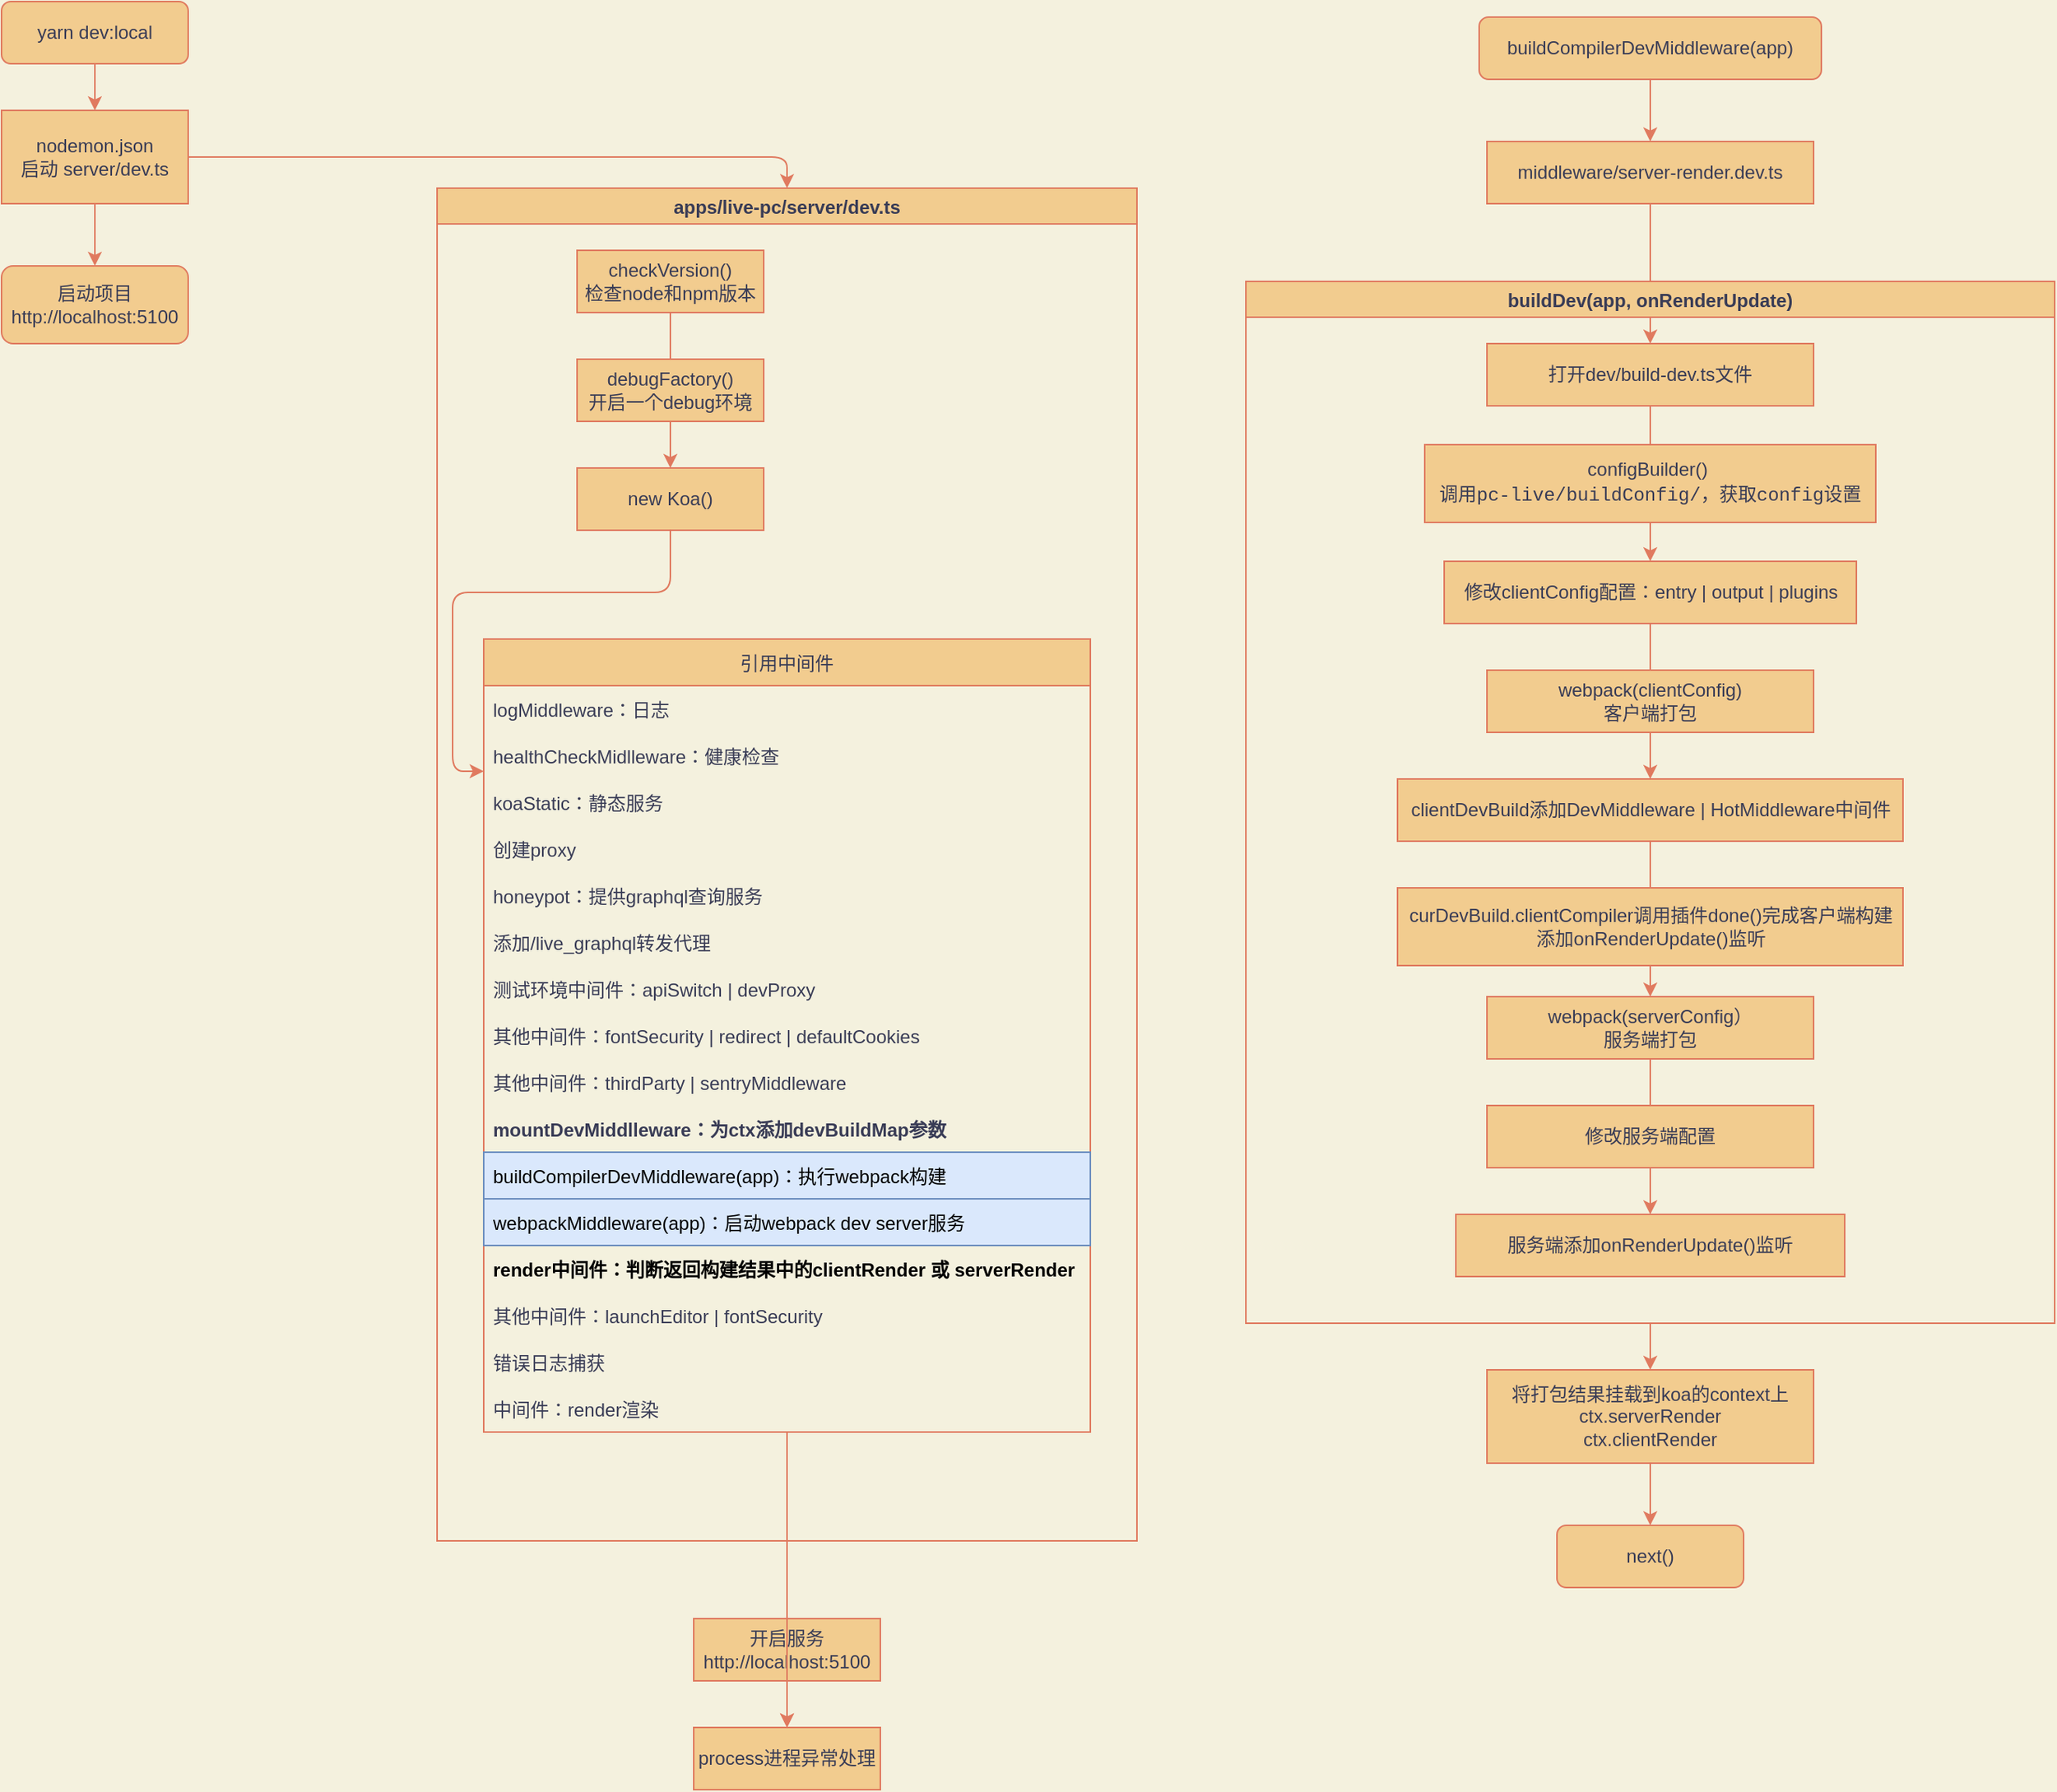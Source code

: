 <mxfile version="15.6.8" type="github" pages="2">
  <diagram id="C5RBs43oDa-KdzZeNtuy" name="Page-1">
    <mxGraphModel dx="1298" dy="834" grid="1" gridSize="10" guides="1" tooltips="1" connect="1" arrows="1" fold="1" page="1" pageScale="1" pageWidth="827" pageHeight="1169" background="#F4F1DE" math="0" shadow="0">
      <root>
        <mxCell id="WIyWlLk6GJQsqaUBKTNV-0" />
        <mxCell id="WIyWlLk6GJQsqaUBKTNV-1" parent="WIyWlLk6GJQsqaUBKTNV-0" />
        <mxCell id="UXwH12U0V8vb7j7wDYNW-2" value="" style="edgeStyle=orthogonalEdgeStyle;curved=0;rounded=1;sketch=0;orthogonalLoop=1;jettySize=auto;html=1;fontColor=#393C56;strokeColor=#E07A5F;fillColor=#F2CC8F;" parent="WIyWlLk6GJQsqaUBKTNV-1" source="UXwH12U0V8vb7j7wDYNW-0" target="UXwH12U0V8vb7j7wDYNW-1" edge="1">
          <mxGeometry relative="1" as="geometry" />
        </mxCell>
        <mxCell id="UXwH12U0V8vb7j7wDYNW-0" value="yarn dev:local" style="rounded=1;whiteSpace=wrap;html=1;fontSize=12;glass=0;strokeWidth=1;shadow=0;fillColor=#F2CC8F;strokeColor=#E07A5F;fontColor=#393C56;" parent="WIyWlLk6GJQsqaUBKTNV-1" vertex="1">
          <mxGeometry x="50" y="40" width="120" height="40" as="geometry" />
        </mxCell>
        <mxCell id="UXwH12U0V8vb7j7wDYNW-27" value="" style="edgeStyle=orthogonalEdgeStyle;curved=0;rounded=1;sketch=0;orthogonalLoop=1;jettySize=auto;html=1;fontColor=#393C56;strokeColor=#E07A5F;fillColor=#F2CC8F;" parent="WIyWlLk6GJQsqaUBKTNV-1" source="UXwH12U0V8vb7j7wDYNW-1" target="UXwH12U0V8vb7j7wDYNW-24" edge="1">
          <mxGeometry relative="1" as="geometry" />
        </mxCell>
        <mxCell id="UXwH12U0V8vb7j7wDYNW-32" style="edgeStyle=orthogonalEdgeStyle;curved=0;rounded=1;sketch=0;orthogonalLoop=1;jettySize=auto;html=1;exitX=1;exitY=0.5;exitDx=0;exitDy=0;entryX=0.5;entryY=0;entryDx=0;entryDy=0;fontColor=#393C56;strokeColor=#E07A5F;fillColor=#F2CC8F;" parent="WIyWlLk6GJQsqaUBKTNV-1" source="UXwH12U0V8vb7j7wDYNW-1" target="UXwH12U0V8vb7j7wDYNW-4" edge="1">
          <mxGeometry relative="1" as="geometry" />
        </mxCell>
        <mxCell id="UXwH12U0V8vb7j7wDYNW-1" value="nodemon.json&lt;br&gt;启动 server/dev.ts" style="rounded=0;whiteSpace=wrap;html=1;sketch=0;fontColor=#393C56;strokeColor=#E07A5F;fillColor=#F2CC8F;" parent="WIyWlLk6GJQsqaUBKTNV-1" vertex="1">
          <mxGeometry x="50" y="110" width="120" height="60" as="geometry" />
        </mxCell>
        <mxCell id="UXwH12U0V8vb7j7wDYNW-4" value="apps/live-pc/server/dev.ts" style="swimlane;rounded=0;sketch=0;fontColor=#393C56;strokeColor=#E07A5F;fillColor=#F2CC8F;startSize=23;" parent="WIyWlLk6GJQsqaUBKTNV-1" vertex="1">
          <mxGeometry x="330" y="160" width="450" height="870" as="geometry" />
        </mxCell>
        <mxCell id="UXwH12U0V8vb7j7wDYNW-28" value="" style="edgeStyle=orthogonalEdgeStyle;curved=0;rounded=1;sketch=0;orthogonalLoop=1;jettySize=auto;html=1;fontColor=#393C56;strokeColor=#E07A5F;fillColor=#F2CC8F;" parent="UXwH12U0V8vb7j7wDYNW-4" source="UXwH12U0V8vb7j7wDYNW-6" target="UXwH12U0V8vb7j7wDYNW-23" edge="1">
          <mxGeometry relative="1" as="geometry" />
        </mxCell>
        <mxCell id="UXwH12U0V8vb7j7wDYNW-6" value="checkVersion()&lt;br&gt;检查node和npm版本" style="rounded=0;whiteSpace=wrap;html=1;sketch=0;fontColor=#393C56;strokeColor=#E07A5F;fillColor=#F2CC8F;" parent="UXwH12U0V8vb7j7wDYNW-4" vertex="1">
          <mxGeometry x="90" y="40" width="120" height="40" as="geometry" />
        </mxCell>
        <mxCell id="UXwH12U0V8vb7j7wDYNW-7" value="debugFactory()&lt;br&gt;开启一个debug环境" style="rounded=0;whiteSpace=wrap;html=1;sketch=0;fontColor=#393C56;strokeColor=#E07A5F;fillColor=#F2CC8F;" parent="UXwH12U0V8vb7j7wDYNW-4" vertex="1">
          <mxGeometry x="90" y="110" width="120" height="40" as="geometry" />
        </mxCell>
        <mxCell id="UXwH12U0V8vb7j7wDYNW-8" value="引用中间件" style="swimlane;fontStyle=0;childLayout=stackLayout;horizontal=1;startSize=30;horizontalStack=0;resizeParent=1;resizeParentMax=0;resizeLast=0;collapsible=1;marginBottom=0;rounded=0;sketch=0;fontColor=#393C56;strokeColor=#E07A5F;fillColor=#F2CC8F;" parent="UXwH12U0V8vb7j7wDYNW-4" vertex="1">
          <mxGeometry x="30" y="290" width="390" height="510" as="geometry">
            <mxRectangle x="30" y="300" width="90" height="30" as="alternateBounds" />
          </mxGeometry>
        </mxCell>
        <mxCell id="UXwH12U0V8vb7j7wDYNW-9" value="logMiddleware：日志" style="text;strokeColor=none;fillColor=none;align=left;verticalAlign=middle;spacingLeft=4;spacingRight=4;overflow=hidden;points=[[0,0.5],[1,0.5]];portConstraint=eastwest;rotatable=0;rounded=0;sketch=0;fontColor=#393C56;" parent="UXwH12U0V8vb7j7wDYNW-8" vertex="1">
          <mxGeometry y="30" width="390" height="30" as="geometry" />
        </mxCell>
        <mxCell id="UXwH12U0V8vb7j7wDYNW-10" value="healthCheckMidlleware：健康检查" style="text;strokeColor=none;fillColor=none;align=left;verticalAlign=middle;spacingLeft=4;spacingRight=4;overflow=hidden;points=[[0,0.5],[1,0.5]];portConstraint=eastwest;rotatable=0;rounded=0;sketch=0;fontColor=#393C56;" parent="UXwH12U0V8vb7j7wDYNW-8" vertex="1">
          <mxGeometry y="60" width="390" height="30" as="geometry" />
        </mxCell>
        <mxCell id="UXwH12U0V8vb7j7wDYNW-11" value="koaStatic：静态服务" style="text;strokeColor=none;fillColor=none;align=left;verticalAlign=middle;spacingLeft=4;spacingRight=4;overflow=hidden;points=[[0,0.5],[1,0.5]];portConstraint=eastwest;rotatable=0;rounded=0;sketch=0;fontColor=#393C56;" parent="UXwH12U0V8vb7j7wDYNW-8" vertex="1">
          <mxGeometry y="90" width="390" height="30" as="geometry" />
        </mxCell>
        <mxCell id="UXwH12U0V8vb7j7wDYNW-22" value="创建proxy" style="text;strokeColor=none;fillColor=none;align=left;verticalAlign=middle;spacingLeft=4;spacingRight=4;overflow=hidden;points=[[0,0.5],[1,0.5]];portConstraint=eastwest;rotatable=0;rounded=0;sketch=0;fontColor=#393C56;" parent="UXwH12U0V8vb7j7wDYNW-8" vertex="1">
          <mxGeometry y="120" width="390" height="30" as="geometry" />
        </mxCell>
        <mxCell id="UXwH12U0V8vb7j7wDYNW-21" value="honeypot：提供graphql查询服务" style="text;strokeColor=none;fillColor=none;align=left;verticalAlign=middle;spacingLeft=4;spacingRight=4;overflow=hidden;points=[[0,0.5],[1,0.5]];portConstraint=eastwest;rotatable=0;rounded=0;sketch=0;fontColor=#393C56;" parent="UXwH12U0V8vb7j7wDYNW-8" vertex="1">
          <mxGeometry y="150" width="390" height="30" as="geometry" />
        </mxCell>
        <mxCell id="UXwH12U0V8vb7j7wDYNW-20" value="添加/live_graphql转发代理" style="text;strokeColor=none;fillColor=none;align=left;verticalAlign=middle;spacingLeft=4;spacingRight=4;overflow=hidden;points=[[0,0.5],[1,0.5]];portConstraint=eastwest;rotatable=0;rounded=0;sketch=0;fontColor=#393C56;" parent="UXwH12U0V8vb7j7wDYNW-8" vertex="1">
          <mxGeometry y="180" width="390" height="30" as="geometry" />
        </mxCell>
        <mxCell id="UXwH12U0V8vb7j7wDYNW-19" value="测试环境中间件：apiSwitch | devProxy" style="text;strokeColor=none;fillColor=none;align=left;verticalAlign=middle;spacingLeft=4;spacingRight=4;overflow=hidden;points=[[0,0.5],[1,0.5]];portConstraint=eastwest;rotatable=0;rounded=0;sketch=0;fontColor=#393C56;" parent="UXwH12U0V8vb7j7wDYNW-8" vertex="1">
          <mxGeometry y="210" width="390" height="30" as="geometry" />
        </mxCell>
        <mxCell id="UXwH12U0V8vb7j7wDYNW-18" value="其他中间件：fontSecurity | redirect | defaultCookies" style="text;strokeColor=none;fillColor=none;align=left;verticalAlign=middle;spacingLeft=4;spacingRight=4;overflow=hidden;points=[[0,0.5],[1,0.5]];portConstraint=eastwest;rotatable=0;rounded=0;sketch=0;fontColor=#393C56;" parent="UXwH12U0V8vb7j7wDYNW-8" vertex="1">
          <mxGeometry y="240" width="390" height="30" as="geometry" />
        </mxCell>
        <mxCell id="zSpuA0mYiwOrzfMlxcmh-1" value="其他中间件：thirdParty | sentryMiddleware" style="text;strokeColor=none;fillColor=none;align=left;verticalAlign=middle;spacingLeft=4;spacingRight=4;overflow=hidden;points=[[0,0.5],[1,0.5]];portConstraint=eastwest;rotatable=0;rounded=0;sketch=0;fontColor=#393C56;" vertex="1" parent="UXwH12U0V8vb7j7wDYNW-8">
          <mxGeometry y="270" width="390" height="30" as="geometry" />
        </mxCell>
        <mxCell id="zSpuA0mYiwOrzfMlxcmh-2" value="mountDevMiddlleware：为ctx添加devBuildMap参数" style="text;strokeColor=none;fillColor=none;align=left;verticalAlign=middle;spacingLeft=4;spacingRight=4;overflow=hidden;points=[[0,0.5],[1,0.5]];portConstraint=eastwest;rotatable=0;rounded=0;sketch=0;fontColor=#393C56;fontStyle=1" vertex="1" parent="UXwH12U0V8vb7j7wDYNW-8">
          <mxGeometry y="300" width="390" height="30" as="geometry" />
        </mxCell>
        <mxCell id="UXwH12U0V8vb7j7wDYNW-17" value="buildCompilerDevMiddleware(app)：执行webpack构建" style="text;strokeColor=#6c8ebf;fillColor=#dae8fc;align=left;verticalAlign=middle;spacingLeft=4;spacingRight=4;overflow=hidden;points=[[0,0.5],[1,0.5]];portConstraint=eastwest;rotatable=0;rounded=0;sketch=0;" parent="UXwH12U0V8vb7j7wDYNW-8" vertex="1">
          <mxGeometry y="330" width="390" height="30" as="geometry" />
        </mxCell>
        <mxCell id="UXwH12U0V8vb7j7wDYNW-16" value="webpackMiddleware(app)：启动webpack dev server服务" style="text;strokeColor=#6c8ebf;fillColor=#dae8fc;align=left;verticalAlign=middle;spacingLeft=4;spacingRight=4;overflow=hidden;points=[[0,0.5],[1,0.5]];portConstraint=eastwest;rotatable=0;rounded=0;sketch=0;" parent="UXwH12U0V8vb7j7wDYNW-8" vertex="1">
          <mxGeometry y="360" width="390" height="30" as="geometry" />
        </mxCell>
        <mxCell id="UXwH12U0V8vb7j7wDYNW-15" value="render中间件：判断返回构建结果中的clientRender 或 serverRender" style="text;align=left;verticalAlign=middle;spacingLeft=4;spacingRight=4;overflow=hidden;points=[[0,0.5],[1,0.5]];portConstraint=eastwest;rotatable=0;rounded=0;sketch=0;fontStyle=1" parent="UXwH12U0V8vb7j7wDYNW-8" vertex="1">
          <mxGeometry y="390" width="390" height="30" as="geometry" />
        </mxCell>
        <mxCell id="zSpuA0mYiwOrzfMlxcmh-0" value="其他中间件：launchEditor | fontSecurity" style="text;strokeColor=none;fillColor=none;align=left;verticalAlign=middle;spacingLeft=4;spacingRight=4;overflow=hidden;points=[[0,0.5],[1,0.5]];portConstraint=eastwest;rotatable=0;rounded=0;sketch=0;fontColor=#393C56;" vertex="1" parent="UXwH12U0V8vb7j7wDYNW-8">
          <mxGeometry y="420" width="390" height="30" as="geometry" />
        </mxCell>
        <mxCell id="UXwH12U0V8vb7j7wDYNW-14" value="错误日志捕获" style="text;strokeColor=none;fillColor=none;align=left;verticalAlign=middle;spacingLeft=4;spacingRight=4;overflow=hidden;points=[[0,0.5],[1,0.5]];portConstraint=eastwest;rotatable=0;rounded=0;sketch=0;fontColor=#393C56;" parent="UXwH12U0V8vb7j7wDYNW-8" vertex="1">
          <mxGeometry y="450" width="390" height="30" as="geometry" />
        </mxCell>
        <mxCell id="UXwH12U0V8vb7j7wDYNW-13" value="中间件：render渲染" style="text;strokeColor=none;fillColor=none;align=left;verticalAlign=middle;spacingLeft=4;spacingRight=4;overflow=hidden;points=[[0,0.5],[1,0.5]];portConstraint=eastwest;rotatable=0;rounded=0;sketch=0;fontColor=#393C56;" parent="UXwH12U0V8vb7j7wDYNW-8" vertex="1">
          <mxGeometry y="480" width="390" height="30" as="geometry" />
        </mxCell>
        <mxCell id="UXwH12U0V8vb7j7wDYNW-29" value="" style="edgeStyle=orthogonalEdgeStyle;curved=0;rounded=1;sketch=0;orthogonalLoop=1;jettySize=auto;html=1;fontColor=#393C56;strokeColor=#E07A5F;fillColor=#F2CC8F;" parent="UXwH12U0V8vb7j7wDYNW-4" source="UXwH12U0V8vb7j7wDYNW-23" target="UXwH12U0V8vb7j7wDYNW-10" edge="1">
          <mxGeometry relative="1" as="geometry">
            <Array as="points">
              <mxPoint x="150" y="260" />
              <mxPoint x="10" y="260" />
              <mxPoint x="10" y="375" />
            </Array>
          </mxGeometry>
        </mxCell>
        <mxCell id="UXwH12U0V8vb7j7wDYNW-23" value="new Koa()" style="rounded=0;whiteSpace=wrap;html=1;sketch=0;fontColor=#393C56;strokeColor=#E07A5F;fillColor=#F2CC8F;" parent="UXwH12U0V8vb7j7wDYNW-4" vertex="1">
          <mxGeometry x="90" y="180" width="120" height="40" as="geometry" />
        </mxCell>
        <mxCell id="UXwH12U0V8vb7j7wDYNW-24" value="启动项目&lt;br&gt;http://localhost:5100" style="rounded=1;whiteSpace=wrap;html=1;fontSize=12;glass=0;strokeWidth=1;shadow=0;fillColor=#F2CC8F;strokeColor=#E07A5F;fontColor=#393C56;" parent="WIyWlLk6GJQsqaUBKTNV-1" vertex="1">
          <mxGeometry x="50" y="210" width="120" height="50" as="geometry" />
        </mxCell>
        <mxCell id="UXwH12U0V8vb7j7wDYNW-38" value="" style="edgeStyle=orthogonalEdgeStyle;curved=0;rounded=1;sketch=0;orthogonalLoop=1;jettySize=auto;html=1;fontColor=#393C56;strokeColor=#E07A5F;fillColor=#F2CC8F;" parent="WIyWlLk6GJQsqaUBKTNV-1" source="UXwH12U0V8vb7j7wDYNW-36" target="UXwH12U0V8vb7j7wDYNW-37" edge="1">
          <mxGeometry relative="1" as="geometry" />
        </mxCell>
        <mxCell id="UXwH12U0V8vb7j7wDYNW-36" value="buildCompilerDevMiddleware(app)" style="rounded=1;whiteSpace=wrap;html=1;fontSize=12;glass=0;strokeWidth=1;shadow=0;fillColor=#F2CC8F;strokeColor=#E07A5F;fontColor=#393C56;" parent="WIyWlLk6GJQsqaUBKTNV-1" vertex="1">
          <mxGeometry x="1000" y="50" width="220" height="40" as="geometry" />
        </mxCell>
        <mxCell id="UXwH12U0V8vb7j7wDYNW-56" value="" style="edgeStyle=orthogonalEdgeStyle;curved=0;rounded=1;sketch=0;orthogonalLoop=1;jettySize=auto;html=1;fontColor=#393C56;strokeColor=#E07A5F;fillColor=#F2CC8F;" parent="WIyWlLk6GJQsqaUBKTNV-1" source="UXwH12U0V8vb7j7wDYNW-37" target="UXwH12U0V8vb7j7wDYNW-39" edge="1">
          <mxGeometry relative="1" as="geometry" />
        </mxCell>
        <mxCell id="UXwH12U0V8vb7j7wDYNW-37" value="middleware/server-render.dev.ts" style="rounded=0;whiteSpace=wrap;html=1;sketch=0;fontColor=#393C56;strokeColor=#E07A5F;fillColor=#F2CC8F;" parent="WIyWlLk6GJQsqaUBKTNV-1" vertex="1">
          <mxGeometry x="1005" y="130" width="210" height="40" as="geometry" />
        </mxCell>
        <mxCell id="UXwH12U0V8vb7j7wDYNW-58" value="" style="edgeStyle=orthogonalEdgeStyle;curved=0;rounded=1;sketch=0;orthogonalLoop=1;jettySize=auto;html=1;fontColor=#393C56;strokeColor=#E07A5F;fillColor=#F2CC8F;" parent="WIyWlLk6GJQsqaUBKTNV-1" source="UXwH12U0V8vb7j7wDYNW-40" target="UXwH12U0V8vb7j7wDYNW-57" edge="1">
          <mxGeometry relative="1" as="geometry" />
        </mxCell>
        <mxCell id="UXwH12U0V8vb7j7wDYNW-40" value="将打包结果挂载到koa的context上&lt;br&gt;ctx.serverRender&lt;br&gt;ctx.clientRender" style="rounded=0;whiteSpace=wrap;html=1;sketch=0;fontColor=#393C56;strokeColor=#E07A5F;fillColor=#F2CC8F;" parent="WIyWlLk6GJQsqaUBKTNV-1" vertex="1">
          <mxGeometry x="1005" y="920" width="210" height="60" as="geometry" />
        </mxCell>
        <mxCell id="UXwH12U0V8vb7j7wDYNW-59" value="" style="edgeStyle=orthogonalEdgeStyle;curved=0;rounded=1;sketch=0;orthogonalLoop=1;jettySize=auto;html=1;fontColor=#393C56;strokeColor=#E07A5F;fillColor=#F2CC8F;" parent="WIyWlLk6GJQsqaUBKTNV-1" source="UXwH12U0V8vb7j7wDYNW-42" target="UXwH12U0V8vb7j7wDYNW-40" edge="1">
          <mxGeometry relative="1" as="geometry" />
        </mxCell>
        <mxCell id="UXwH12U0V8vb7j7wDYNW-42" value="buildDev(app, onRenderUpdate)" style="swimlane;rounded=0;sketch=0;fontColor=#393C56;strokeColor=#E07A5F;fillColor=#F2CC8F;" parent="WIyWlLk6GJQsqaUBKTNV-1" vertex="1">
          <mxGeometry x="850" y="220" width="520" height="670" as="geometry" />
        </mxCell>
        <mxCell id="UXwH12U0V8vb7j7wDYNW-52" value="" style="edgeStyle=orthogonalEdgeStyle;curved=0;rounded=1;sketch=0;orthogonalLoop=1;jettySize=auto;html=1;fontColor=#393C56;strokeColor=#E07A5F;fillColor=#F2CC8F;" parent="UXwH12U0V8vb7j7wDYNW-42" source="UXwH12U0V8vb7j7wDYNW-39" target="UXwH12U0V8vb7j7wDYNW-44" edge="1">
          <mxGeometry relative="1" as="geometry" />
        </mxCell>
        <mxCell id="UXwH12U0V8vb7j7wDYNW-39" value="打开dev/build-dev.ts文件" style="rounded=0;whiteSpace=wrap;html=1;sketch=0;fontColor=#393C56;strokeColor=#E07A5F;fillColor=#F2CC8F;" parent="UXwH12U0V8vb7j7wDYNW-42" vertex="1">
          <mxGeometry x="155" y="40" width="210" height="40" as="geometry" />
        </mxCell>
        <mxCell id="UXwH12U0V8vb7j7wDYNW-43" value="configBuilder()&amp;nbsp;&lt;br&gt;&lt;div style=&quot;font-family: &amp;#34;menlo&amp;#34; , &amp;#34;monaco&amp;#34; , &amp;#34;courier new&amp;#34; , monospace ; line-height: 18px&quot;&gt;调用pc-live/buildConfig/，获取config设置&lt;/div&gt;" style="rounded=0;whiteSpace=wrap;html=1;sketch=0;fontColor=#393C56;strokeColor=#E07A5F;fillColor=#F2CC8F;" parent="UXwH12U0V8vb7j7wDYNW-42" vertex="1">
          <mxGeometry x="115" y="105" width="290" height="50" as="geometry" />
        </mxCell>
        <mxCell id="UXwH12U0V8vb7j7wDYNW-53" value="" style="edgeStyle=orthogonalEdgeStyle;curved=0;rounded=1;sketch=0;orthogonalLoop=1;jettySize=auto;html=1;fontColor=#393C56;strokeColor=#E07A5F;fillColor=#F2CC8F;" parent="UXwH12U0V8vb7j7wDYNW-42" source="UXwH12U0V8vb7j7wDYNW-44" target="UXwH12U0V8vb7j7wDYNW-47" edge="1">
          <mxGeometry relative="1" as="geometry" />
        </mxCell>
        <mxCell id="UXwH12U0V8vb7j7wDYNW-44" value="修改clientConfig配置：entry | output | plugins" style="rounded=0;whiteSpace=wrap;html=1;sketch=0;fontColor=#393C56;strokeColor=#E07A5F;fillColor=#F2CC8F;" parent="UXwH12U0V8vb7j7wDYNW-42" vertex="1">
          <mxGeometry x="127.5" y="180" width="265" height="40" as="geometry" />
        </mxCell>
        <mxCell id="UXwH12U0V8vb7j7wDYNW-45" value="webpack(clientConfig)&lt;br&gt;客户端打包" style="rounded=0;whiteSpace=wrap;html=1;sketch=0;fontColor=#393C56;strokeColor=#E07A5F;fillColor=#F2CC8F;" parent="UXwH12U0V8vb7j7wDYNW-42" vertex="1">
          <mxGeometry x="155" y="250" width="210" height="40" as="geometry" />
        </mxCell>
        <mxCell id="UXwH12U0V8vb7j7wDYNW-54" value="" style="edgeStyle=orthogonalEdgeStyle;curved=0;rounded=1;sketch=0;orthogonalLoop=1;jettySize=auto;html=1;fontColor=#393C56;strokeColor=#E07A5F;fillColor=#F2CC8F;" parent="UXwH12U0V8vb7j7wDYNW-42" source="UXwH12U0V8vb7j7wDYNW-47" target="UXwH12U0V8vb7j7wDYNW-46" edge="1">
          <mxGeometry relative="1" as="geometry" />
        </mxCell>
        <mxCell id="UXwH12U0V8vb7j7wDYNW-47" value="clientDevBuild添加DevMiddleware | HotMiddleware中间件" style="rounded=0;whiteSpace=wrap;html=1;sketch=0;fontColor=#393C56;strokeColor=#E07A5F;fillColor=#F2CC8F;" parent="UXwH12U0V8vb7j7wDYNW-42" vertex="1">
          <mxGeometry x="97.5" y="320" width="325" height="40" as="geometry" />
        </mxCell>
        <mxCell id="UXwH12U0V8vb7j7wDYNW-48" value="curDevBuild.clientCompiler调用插件done()完成客户端构建&lt;br&gt;添加onRenderUpdate()监听" style="rounded=0;whiteSpace=wrap;html=1;sketch=0;fontColor=#393C56;strokeColor=#E07A5F;fillColor=#F2CC8F;" parent="UXwH12U0V8vb7j7wDYNW-42" vertex="1">
          <mxGeometry x="97.5" y="390" width="325" height="50" as="geometry" />
        </mxCell>
        <mxCell id="UXwH12U0V8vb7j7wDYNW-55" value="" style="edgeStyle=orthogonalEdgeStyle;curved=0;rounded=1;sketch=0;orthogonalLoop=1;jettySize=auto;html=1;fontColor=#393C56;strokeColor=#E07A5F;fillColor=#F2CC8F;" parent="UXwH12U0V8vb7j7wDYNW-42" source="UXwH12U0V8vb7j7wDYNW-46" target="UXwH12U0V8vb7j7wDYNW-50" edge="1">
          <mxGeometry relative="1" as="geometry" />
        </mxCell>
        <mxCell id="UXwH12U0V8vb7j7wDYNW-46" value="webpack(serverConfig）&lt;br&gt;服务端打包" style="rounded=0;whiteSpace=wrap;html=1;sketch=0;fontColor=#393C56;strokeColor=#E07A5F;fillColor=#F2CC8F;" parent="UXwH12U0V8vb7j7wDYNW-42" vertex="1">
          <mxGeometry x="155" y="460" width="210" height="40" as="geometry" />
        </mxCell>
        <mxCell id="UXwH12U0V8vb7j7wDYNW-49" value="修改服务端配置" style="rounded=0;whiteSpace=wrap;html=1;sketch=0;fontColor=#393C56;strokeColor=#E07A5F;fillColor=#F2CC8F;" parent="UXwH12U0V8vb7j7wDYNW-42" vertex="1">
          <mxGeometry x="155" y="530" width="210" height="40" as="geometry" />
        </mxCell>
        <mxCell id="UXwH12U0V8vb7j7wDYNW-50" value="服务端添加onRenderUpdate()监听" style="rounded=0;whiteSpace=wrap;html=1;sketch=0;fontColor=#393C56;strokeColor=#E07A5F;fillColor=#F2CC8F;" parent="UXwH12U0V8vb7j7wDYNW-42" vertex="1">
          <mxGeometry x="135" y="600" width="250" height="40" as="geometry" />
        </mxCell>
        <mxCell id="UXwH12U0V8vb7j7wDYNW-57" value="next()" style="rounded=1;whiteSpace=wrap;html=1;labelBackgroundColor=none;sketch=0;fontColor=#393C56;strokeColor=#E07A5F;fillColor=#F2CC8F;" parent="WIyWlLk6GJQsqaUBKTNV-1" vertex="1">
          <mxGeometry x="1050" y="1020" width="120" height="40" as="geometry" />
        </mxCell>
        <mxCell id="UXwH12U0V8vb7j7wDYNW-30" value="开启服务&lt;br&gt;http://localhost:5100" style="rounded=0;whiteSpace=wrap;html=1;sketch=0;fontColor=#393C56;strokeColor=#E07A5F;fillColor=#F2CC8F;" parent="WIyWlLk6GJQsqaUBKTNV-1" vertex="1">
          <mxGeometry x="495" y="1080" width="120" height="40" as="geometry" />
        </mxCell>
        <mxCell id="UXwH12U0V8vb7j7wDYNW-31" value="process进程异常处理" style="rounded=0;whiteSpace=wrap;html=1;sketch=0;fontColor=#393C56;strokeColor=#E07A5F;fillColor=#F2CC8F;" parent="WIyWlLk6GJQsqaUBKTNV-1" vertex="1">
          <mxGeometry x="495" y="1150" width="120" height="40" as="geometry" />
        </mxCell>
        <mxCell id="UXwH12U0V8vb7j7wDYNW-33" value="" style="edgeStyle=orthogonalEdgeStyle;curved=0;rounded=1;sketch=0;orthogonalLoop=1;jettySize=auto;html=1;fontColor=#393C56;strokeColor=#E07A5F;fillColor=#F2CC8F;" parent="WIyWlLk6GJQsqaUBKTNV-1" source="UXwH12U0V8vb7j7wDYNW-30" target="UXwH12U0V8vb7j7wDYNW-31" edge="1">
          <mxGeometry relative="1" as="geometry" />
        </mxCell>
        <mxCell id="UXwH12U0V8vb7j7wDYNW-34" value="" style="edgeStyle=orthogonalEdgeStyle;curved=0;rounded=1;sketch=0;orthogonalLoop=1;jettySize=auto;html=1;fontColor=#393C56;strokeColor=#E07A5F;fillColor=#F2CC8F;" parent="WIyWlLk6GJQsqaUBKTNV-1" source="UXwH12U0V8vb7j7wDYNW-8" target="UXwH12U0V8vb7j7wDYNW-31" edge="1">
          <mxGeometry relative="1" as="geometry" />
        </mxCell>
      </root>
    </mxGraphModel>
  </diagram>
  <diagram id="o4M6vwMC_JqI6t6oRqyh" name="第 2 页">
    <mxGraphModel dx="471" dy="777" grid="1" gridSize="10" guides="1" tooltips="1" connect="1" arrows="1" fold="1" page="1" pageScale="1" pageWidth="827" pageHeight="1169" math="0" shadow="0">
      <root>
        <mxCell id="Qd1g2FpDXPzRKLWxGL1Y-0" />
        <mxCell id="Qd1g2FpDXPzRKLWxGL1Y-1" parent="Qd1g2FpDXPzRKLWxGL1Y-0" />
        <mxCell id="K5fgkPch0idttsLJqUKy-0" value="" style="edgeStyle=orthogonalEdgeStyle;curved=0;rounded=1;sketch=0;orthogonalLoop=1;jettySize=auto;html=1;fontColor=#393C56;strokeColor=#E07A5F;fillColor=#F2CC8F;" edge="1" parent="Qd1g2FpDXPzRKLWxGL1Y-1" source="K5fgkPch0idttsLJqUKy-1" target="K5fgkPch0idttsLJqUKy-3">
          <mxGeometry relative="1" as="geometry" />
        </mxCell>
        <mxCell id="K5fgkPch0idttsLJqUKy-1" value="buildCompilerDevMiddleware(app)" style="rounded=1;whiteSpace=wrap;html=1;fontSize=12;glass=0;strokeWidth=1;shadow=0;fillColor=#F2CC8F;strokeColor=#E07A5F;fontColor=#393C56;" vertex="1" parent="Qd1g2FpDXPzRKLWxGL1Y-1">
          <mxGeometry x="1000" y="50" width="220" height="40" as="geometry" />
        </mxCell>
        <mxCell id="K5fgkPch0idttsLJqUKy-2" value="" style="edgeStyle=orthogonalEdgeStyle;curved=0;rounded=1;sketch=0;orthogonalLoop=1;jettySize=auto;html=1;fontColor=#393C56;strokeColor=#E07A5F;fillColor=#F2CC8F;" edge="1" parent="Qd1g2FpDXPzRKLWxGL1Y-1" source="K5fgkPch0idttsLJqUKy-3" target="K5fgkPch0idttsLJqUKy-9">
          <mxGeometry relative="1" as="geometry" />
        </mxCell>
        <mxCell id="K5fgkPch0idttsLJqUKy-3" value="middleware/server-render.dev.ts" style="rounded=0;whiteSpace=wrap;html=1;sketch=0;fontColor=#393C56;strokeColor=#E07A5F;fillColor=#F2CC8F;" vertex="1" parent="Qd1g2FpDXPzRKLWxGL1Y-1">
          <mxGeometry x="1005" y="130" width="210" height="40" as="geometry" />
        </mxCell>
        <mxCell id="K5fgkPch0idttsLJqUKy-4" value="" style="edgeStyle=orthogonalEdgeStyle;curved=0;rounded=1;sketch=0;orthogonalLoop=1;jettySize=auto;html=1;fontColor=#393C56;strokeColor=#E07A5F;fillColor=#F2CC8F;" edge="1" parent="Qd1g2FpDXPzRKLWxGL1Y-1" source="K5fgkPch0idttsLJqUKy-5" target="K5fgkPch0idttsLJqUKy-21">
          <mxGeometry relative="1" as="geometry" />
        </mxCell>
        <mxCell id="K5fgkPch0idttsLJqUKy-5" value="将打包结果挂载到koa的context上&lt;br&gt;ctx.serverRender&lt;br&gt;ctx.clientRender" style="rounded=0;whiteSpace=wrap;html=1;sketch=0;fontColor=#393C56;strokeColor=#E07A5F;fillColor=#F2CC8F;" vertex="1" parent="Qd1g2FpDXPzRKLWxGL1Y-1">
          <mxGeometry x="1005" y="920" width="210" height="60" as="geometry" />
        </mxCell>
        <mxCell id="K5fgkPch0idttsLJqUKy-6" value="" style="edgeStyle=orthogonalEdgeStyle;curved=0;rounded=1;sketch=0;orthogonalLoop=1;jettySize=auto;html=1;fontColor=#393C56;strokeColor=#E07A5F;fillColor=#F2CC8F;" edge="1" parent="Qd1g2FpDXPzRKLWxGL1Y-1" source="K5fgkPch0idttsLJqUKy-7" target="K5fgkPch0idttsLJqUKy-5">
          <mxGeometry relative="1" as="geometry" />
        </mxCell>
        <mxCell id="K5fgkPch0idttsLJqUKy-7" value="buildDev(app, onRenderUpdate)" style="swimlane;rounded=0;sketch=0;fontColor=#393C56;strokeColor=#E07A5F;fillColor=#F2CC8F;" vertex="1" parent="Qd1g2FpDXPzRKLWxGL1Y-1">
          <mxGeometry x="850" y="220" width="520" height="670" as="geometry" />
        </mxCell>
        <mxCell id="K5fgkPch0idttsLJqUKy-8" value="" style="edgeStyle=orthogonalEdgeStyle;curved=0;rounded=1;sketch=0;orthogonalLoop=1;jettySize=auto;html=1;fontColor=#393C56;strokeColor=#E07A5F;fillColor=#F2CC8F;" edge="1" parent="K5fgkPch0idttsLJqUKy-7" source="K5fgkPch0idttsLJqUKy-9" target="K5fgkPch0idttsLJqUKy-12">
          <mxGeometry relative="1" as="geometry" />
        </mxCell>
        <mxCell id="K5fgkPch0idttsLJqUKy-9" value="打开dev/build-dev.ts文件" style="rounded=0;whiteSpace=wrap;html=1;sketch=0;fontColor=#393C56;strokeColor=#E07A5F;fillColor=#F2CC8F;" vertex="1" parent="K5fgkPch0idttsLJqUKy-7">
          <mxGeometry x="155" y="40" width="210" height="40" as="geometry" />
        </mxCell>
        <mxCell id="K5fgkPch0idttsLJqUKy-10" value="configBuilder()&amp;nbsp;&lt;br&gt;&lt;div style=&quot;font-family: &amp;#34;menlo&amp;#34; , &amp;#34;monaco&amp;#34; , &amp;#34;courier new&amp;#34; , monospace ; line-height: 18px&quot;&gt;调用pc-live/buildConfig/，获取config设置&lt;/div&gt;" style="rounded=0;whiteSpace=wrap;html=1;sketch=0;fontColor=#393C56;strokeColor=#E07A5F;fillColor=#F2CC8F;" vertex="1" parent="K5fgkPch0idttsLJqUKy-7">
          <mxGeometry x="115" y="105" width="290" height="50" as="geometry" />
        </mxCell>
        <mxCell id="K5fgkPch0idttsLJqUKy-11" value="" style="edgeStyle=orthogonalEdgeStyle;curved=0;rounded=1;sketch=0;orthogonalLoop=1;jettySize=auto;html=1;fontColor=#393C56;strokeColor=#E07A5F;fillColor=#F2CC8F;" edge="1" parent="K5fgkPch0idttsLJqUKy-7" source="K5fgkPch0idttsLJqUKy-12" target="K5fgkPch0idttsLJqUKy-15">
          <mxGeometry relative="1" as="geometry" />
        </mxCell>
        <mxCell id="K5fgkPch0idttsLJqUKy-12" value="修改clientConfig配置" style="rounded=0;whiteSpace=wrap;html=1;sketch=0;fontColor=#393C56;strokeColor=#E07A5F;fillColor=#F2CC8F;" vertex="1" parent="K5fgkPch0idttsLJqUKy-7">
          <mxGeometry x="155" y="180" width="210" height="40" as="geometry" />
        </mxCell>
        <mxCell id="K5fgkPch0idttsLJqUKy-13" value="webpack(clientConfig)&lt;br&gt;客户端打包" style="rounded=0;whiteSpace=wrap;html=1;sketch=0;fontColor=#393C56;strokeColor=#E07A5F;fillColor=#F2CC8F;" vertex="1" parent="K5fgkPch0idttsLJqUKy-7">
          <mxGeometry x="155" y="250" width="210" height="40" as="geometry" />
        </mxCell>
        <mxCell id="K5fgkPch0idttsLJqUKy-14" value="" style="edgeStyle=orthogonalEdgeStyle;curved=0;rounded=1;sketch=0;orthogonalLoop=1;jettySize=auto;html=1;fontColor=#393C56;strokeColor=#E07A5F;fillColor=#F2CC8F;" edge="1" parent="K5fgkPch0idttsLJqUKy-7" source="K5fgkPch0idttsLJqUKy-15" target="K5fgkPch0idttsLJqUKy-18">
          <mxGeometry relative="1" as="geometry" />
        </mxCell>
        <mxCell id="K5fgkPch0idttsLJqUKy-15" value="clientDevBuild添加DevMiddleware | HotMiddleware中间件" style="rounded=0;whiteSpace=wrap;html=1;sketch=0;fontColor=#393C56;strokeColor=#E07A5F;fillColor=#F2CC8F;" vertex="1" parent="K5fgkPch0idttsLJqUKy-7">
          <mxGeometry x="97.5" y="320" width="325" height="40" as="geometry" />
        </mxCell>
        <mxCell id="K5fgkPch0idttsLJqUKy-16" value="clientCompiler调用插件done()完成客户端构建&lt;br&gt;添加onRenderUpdate()监听" style="rounded=0;whiteSpace=wrap;html=1;sketch=0;fontColor=#393C56;strokeColor=#E07A5F;fillColor=#F2CC8F;" vertex="1" parent="K5fgkPch0idttsLJqUKy-7">
          <mxGeometry x="125" y="390" width="270" height="40" as="geometry" />
        </mxCell>
        <mxCell id="K5fgkPch0idttsLJqUKy-17" value="" style="edgeStyle=orthogonalEdgeStyle;curved=0;rounded=1;sketch=0;orthogonalLoop=1;jettySize=auto;html=1;fontColor=#393C56;strokeColor=#E07A5F;fillColor=#F2CC8F;" edge="1" parent="K5fgkPch0idttsLJqUKy-7" source="K5fgkPch0idttsLJqUKy-18" target="K5fgkPch0idttsLJqUKy-20">
          <mxGeometry relative="1" as="geometry" />
        </mxCell>
        <mxCell id="K5fgkPch0idttsLJqUKy-18" value="webpack(serverConfig）&lt;br&gt;服务端打包" style="rounded=0;whiteSpace=wrap;html=1;sketch=0;fontColor=#393C56;strokeColor=#E07A5F;fillColor=#F2CC8F;" vertex="1" parent="K5fgkPch0idttsLJqUKy-7">
          <mxGeometry x="155" y="460" width="210" height="40" as="geometry" />
        </mxCell>
        <mxCell id="K5fgkPch0idttsLJqUKy-19" value="修改服务端配置" style="rounded=0;whiteSpace=wrap;html=1;sketch=0;fontColor=#393C56;strokeColor=#E07A5F;fillColor=#F2CC8F;" vertex="1" parent="K5fgkPch0idttsLJqUKy-7">
          <mxGeometry x="155" y="530" width="210" height="40" as="geometry" />
        </mxCell>
        <mxCell id="K5fgkPch0idttsLJqUKy-20" value="服务端添加onRenderUpdate()监听" style="rounded=0;whiteSpace=wrap;html=1;sketch=0;fontColor=#393C56;strokeColor=#E07A5F;fillColor=#F2CC8F;" vertex="1" parent="K5fgkPch0idttsLJqUKy-7">
          <mxGeometry x="135" y="600" width="250" height="40" as="geometry" />
        </mxCell>
        <mxCell id="K5fgkPch0idttsLJqUKy-21" value="next()" style="rounded=1;whiteSpace=wrap;html=1;labelBackgroundColor=none;sketch=0;fontColor=#393C56;strokeColor=#E07A5F;fillColor=#F2CC8F;" vertex="1" parent="Qd1g2FpDXPzRKLWxGL1Y-1">
          <mxGeometry x="1050" y="1020" width="120" height="40" as="geometry" />
        </mxCell>
      </root>
    </mxGraphModel>
  </diagram>
</mxfile>
